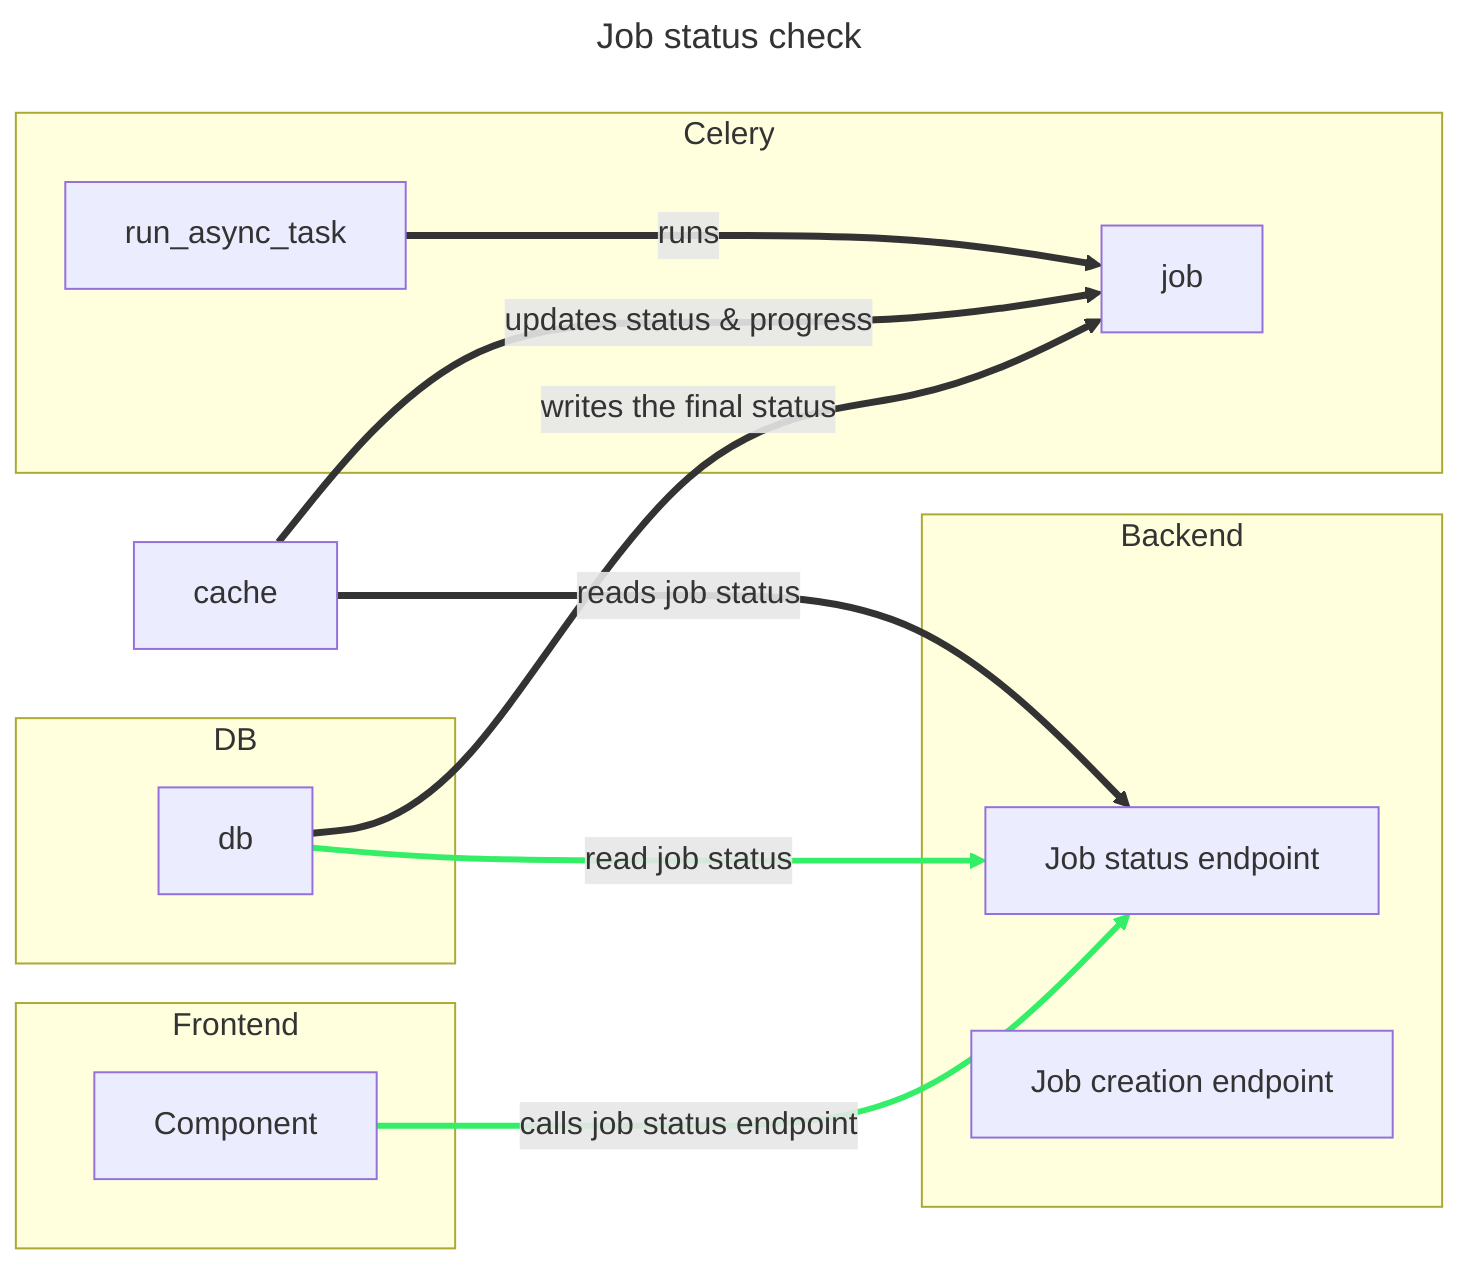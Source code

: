 ---

title: Job status check
---

flowchart LR

    frontend --> |calls job status endpoint| job_status_api
    db --> |read job status| job_status_api
    cache ==> |updates status & progress| job
    db ==> |writes the final status| job
    run_async_task ==> |runs| job
    cache ==> |reads job status| job_status_api

    subgraph frontend_box[Frontend]
        frontend[Component]
    end

    subgraph backend_box[Backend]
        job_creation_api[Job creation endpoint]
        job_status_api[Job status endpoint]
    end
     subgraph celery_box[Celery]
        run_async_task
        job
    end

    subgraph db_box[DB]
        db
    end


    %%cache -...-> |checks for cancellation| job
    %%frontend -...-> | cancels a job| backend
    %%backend -...-> | sets cancellation state | cache
    %%job -...-> |writes cancellation state| db

    %%job ==> |updates status & progress| cache
    %%job ==> |writes the final status| db
    %%db ==> | checks current state & progress| backend
    %%backend ==> | checks current state & progress| frontend

    %% job scheduling path
    linkStyle 0,1 stroke:#3e6,stroke-width:3px;
    %% job cancellation path
    %%linkStyle 6,7,8,9 stroke:#f45,stroke-width:3px;
    %% job execution
    %%linkStyle 4,5,10,11 stroke:#2f3,stroke-width:4px;
    %% job status update
    %%linkStyle 12,13 stroke:#23e,stroke-width:4px;